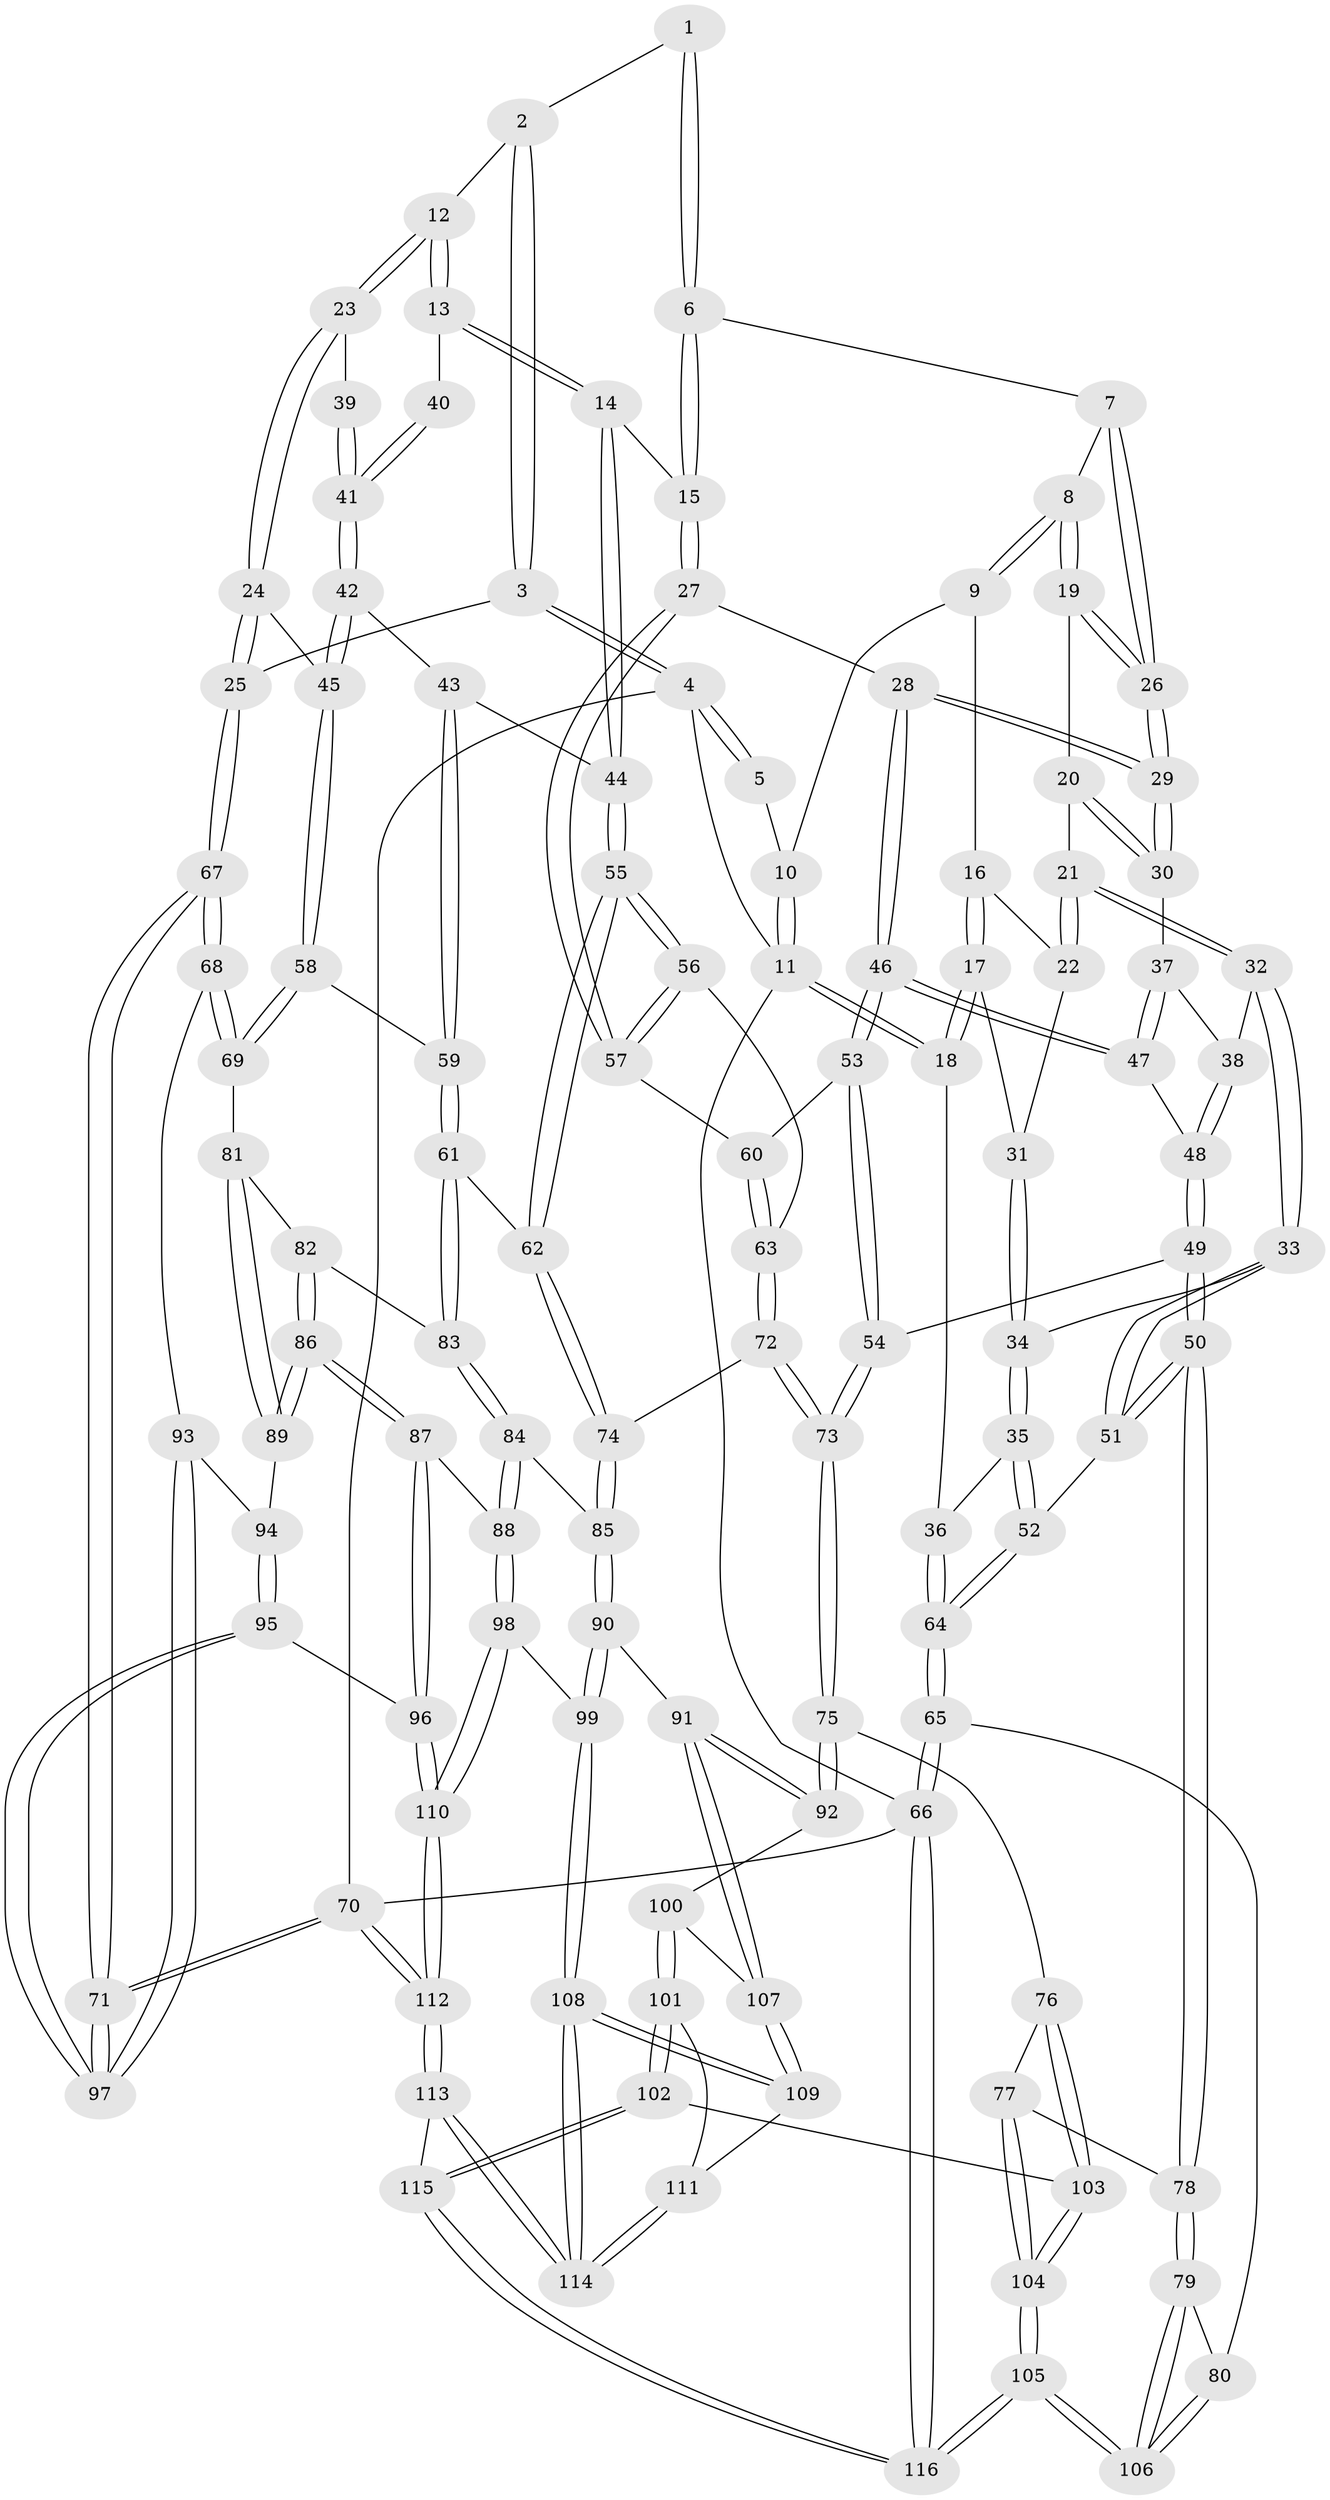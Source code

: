 // coarse degree distribution, {3: 0.3793103448275862, 2: 0.05172413793103448, 5: 0.034482758620689655, 4: 0.5344827586206896}
// Generated by graph-tools (version 1.1) at 2025/38/03/04/25 23:38:24]
// undirected, 116 vertices, 287 edges
graph export_dot {
  node [color=gray90,style=filled];
  1 [pos="+0.6928768051585394+0"];
  2 [pos="+0.8049124147843597+0.10632936855416274"];
  3 [pos="+1+0"];
  4 [pos="+1+0"];
  5 [pos="+0.669667812812563+0"];
  6 [pos="+0.5751845053881476+0.1900583419081204"];
  7 [pos="+0.5397842434026696+0.1858549074486582"];
  8 [pos="+0.2879187655909097+0"];
  9 [pos="+0.2671628115310868+0"];
  10 [pos="+0.24610746873780223+0"];
  11 [pos="+0+0"];
  12 [pos="+0.8147118193954751+0.14093928663419783"];
  13 [pos="+0.7408201027756363+0.28155229866835907"];
  14 [pos="+0.6642637406259514+0.3247605583162685"];
  15 [pos="+0.6352435674399388+0.3145182670463348"];
  16 [pos="+0.25817965447165475+0"];
  17 [pos="+0+0.25029198544304093"];
  18 [pos="+0+0.272612463707892"];
  19 [pos="+0.3533821709901399+0.21600344515192302"];
  20 [pos="+0.32069895196187287+0.25867305223044984"];
  21 [pos="+0.24112901973968545+0.3046166386291527"];
  22 [pos="+0.17244931822658585+0.2153812301423673"];
  23 [pos="+1+0.25249552132701786"];
  24 [pos="+1+0.29188326783238533"];
  25 [pos="+1+0.2901672264217097"];
  26 [pos="+0.4172099032796328+0.2679841964455498"];
  27 [pos="+0.49680023585001654+0.3930443977072587"];
  28 [pos="+0.45496600088610323+0.38265575120072476"];
  29 [pos="+0.43307636230121627+0.35029602944061683"];
  30 [pos="+0.3327579983702643+0.34132393373961656"];
  31 [pos="+0.12410798916097344+0.2474099213689049"];
  32 [pos="+0.24319411716022987+0.35198917916344696"];
  33 [pos="+0.22899521655224053+0.3647643057733122"];
  34 [pos="+0.13317625413853118+0.3650176141721547"];
  35 [pos="+0.11311050958495966+0.3854555671312345"];
  36 [pos="+0+0.33235172350691383"];
  37 [pos="+0.2867292723129803+0.3636808112467699"];
  38 [pos="+0.27720791741681294+0.3628561898825402"];
  39 [pos="+0.8782420530912243+0.3091291708598649"];
  40 [pos="+0.7922595673555406+0.3043169399670085"];
  41 [pos="+0.8567339841021566+0.4226352744878868"];
  42 [pos="+0.8571376572106889+0.42504441294838236"];
  43 [pos="+0.8446822160295944+0.43006215770260947"];
  44 [pos="+0.7067158883571291+0.43447457893931635"];
  45 [pos="+0.9241186852758365+0.44448445201199394"];
  46 [pos="+0.39037497187274606+0.43828016953537496"];
  47 [pos="+0.3318082680723165+0.41316696057094665"];
  48 [pos="+0.28782171201842704+0.44430335096801776"];
  49 [pos="+0.23989358551467868+0.5484901174192331"];
  50 [pos="+0.2156874778230039+0.5507412956461819"];
  51 [pos="+0.21077648124737292+0.5476367883170611"];
  52 [pos="+0.14120512628908924+0.5328853430249992"];
  53 [pos="+0.3434012112606368+0.5509835331562075"];
  54 [pos="+0.3385779150392735+0.5574935273287966"];
  55 [pos="+0.6867789134060767+0.5597312609434411"];
  56 [pos="+0.5911692635848778+0.5367773703802011"];
  57 [pos="+0.5141894835373895+0.45928833191801055"];
  58 [pos="+0.9016569693088815+0.5881112973744836"];
  59 [pos="+0.8038770276579472+0.5952370482150827"];
  60 [pos="+0.4785514490375625+0.5125251974354675"];
  61 [pos="+0.7713910648125387+0.6052189800818866"];
  62 [pos="+0.7068925589845797+0.5997620924012356"];
  63 [pos="+0.4891865234994824+0.6074127114620813"];
  64 [pos="+0+0.6034116086252503"];
  65 [pos="+0+0.7742316728158377"];
  66 [pos="+0+1"];
  67 [pos="+1+0.6748773630496739"];
  68 [pos="+1+0.6609606272534293"];
  69 [pos="+0.9894448793900894+0.6469594330218228"];
  70 [pos="+1+1"];
  71 [pos="+1+1"];
  72 [pos="+0.4556528939388204+0.6603845860543882"];
  73 [pos="+0.429906228316669+0.681372312690259"];
  74 [pos="+0.6901755996893734+0.6329896981715702"];
  75 [pos="+0.4277977615442877+0.7138792296198008"];
  76 [pos="+0.3613868788846949+0.7429519683707764"];
  77 [pos="+0.269529064014252+0.7675338729509974"];
  78 [pos="+0.2036188620151552+0.7573075115495489"];
  79 [pos="+0.1959360517493499+0.7622147137966572"];
  80 [pos="+0+0.7843218554110191"];
  81 [pos="+0.9456023453781301+0.6796653382205077"];
  82 [pos="+0.8311909638387767+0.7142432935779192"];
  83 [pos="+0.8302298545649301+0.7134095928919181"];
  84 [pos="+0.7868518629258292+0.7460669182756101"];
  85 [pos="+0.6709619027046354+0.7307282009420101"];
  86 [pos="+0.852685128232122+0.7632088453880946"];
  87 [pos="+0.8331285840963104+0.8337031547159233"];
  88 [pos="+0.8283018990898529+0.8332859912464816"];
  89 [pos="+0.8893725069919461+0.7494186468200873"];
  90 [pos="+0.652535366419952+0.779456924439022"];
  91 [pos="+0.6304265231782621+0.7821962427465012"];
  92 [pos="+0.42785359406837453+0.7139465371322469"];
  93 [pos="+0.9384922738185906+0.7683466037270958"];
  94 [pos="+0.9149806240305853+0.7721862643365803"];
  95 [pos="+0.8838495706938814+0.8736868117534708"];
  96 [pos="+0.881028815078356+0.8731966935950933"];
  97 [pos="+0.9344748959743296+0.8900952238620212"];
  98 [pos="+0.703857254563488+0.8429628525620563"];
  99 [pos="+0.6940499841436181+0.8399716404892021"];
  100 [pos="+0.44432890897620647+0.8215784695413927"];
  101 [pos="+0.41900410129093746+0.8901407016758521"];
  102 [pos="+0.40948898962290725+0.8960689863248035"];
  103 [pos="+0.3537533620489801+0.9188676899675724"];
  104 [pos="+0.3297606771605782+0.9349587340707975"];
  105 [pos="+0.2523988299067947+1"];
  106 [pos="+0.20863569714125754+0.9851818651810913"];
  107 [pos="+0.5393003693170719+0.8749173375051401"];
  108 [pos="+0.5851494947239159+1"];
  109 [pos="+0.5371447064186544+0.9057363759804525"];
  110 [pos="+0.7917085791326947+0.9846631431738367"];
  111 [pos="+0.43738914330502165+0.9025517983574142"];
  112 [pos="+0.7562565545790484+1"];
  113 [pos="+0.582630159122441+1"];
  114 [pos="+0.5821761465919885+1"];
  115 [pos="+0.5207461841030946+1"];
  116 [pos="+0.25189593529908466+1"];
  1 -- 2;
  1 -- 6;
  1 -- 6;
  2 -- 3;
  2 -- 3;
  2 -- 12;
  3 -- 4;
  3 -- 4;
  3 -- 25;
  4 -- 5;
  4 -- 5;
  4 -- 11;
  4 -- 70;
  5 -- 10;
  6 -- 7;
  6 -- 15;
  6 -- 15;
  7 -- 8;
  7 -- 26;
  7 -- 26;
  8 -- 9;
  8 -- 9;
  8 -- 19;
  8 -- 19;
  9 -- 10;
  9 -- 16;
  10 -- 11;
  10 -- 11;
  11 -- 18;
  11 -- 18;
  11 -- 66;
  12 -- 13;
  12 -- 13;
  12 -- 23;
  12 -- 23;
  13 -- 14;
  13 -- 14;
  13 -- 40;
  14 -- 15;
  14 -- 44;
  14 -- 44;
  15 -- 27;
  15 -- 27;
  16 -- 17;
  16 -- 17;
  16 -- 22;
  17 -- 18;
  17 -- 18;
  17 -- 31;
  18 -- 36;
  19 -- 20;
  19 -- 26;
  19 -- 26;
  20 -- 21;
  20 -- 30;
  20 -- 30;
  21 -- 22;
  21 -- 22;
  21 -- 32;
  21 -- 32;
  22 -- 31;
  23 -- 24;
  23 -- 24;
  23 -- 39;
  24 -- 25;
  24 -- 25;
  24 -- 45;
  25 -- 67;
  25 -- 67;
  26 -- 29;
  26 -- 29;
  27 -- 28;
  27 -- 57;
  27 -- 57;
  28 -- 29;
  28 -- 29;
  28 -- 46;
  28 -- 46;
  29 -- 30;
  29 -- 30;
  30 -- 37;
  31 -- 34;
  31 -- 34;
  32 -- 33;
  32 -- 33;
  32 -- 38;
  33 -- 34;
  33 -- 51;
  33 -- 51;
  34 -- 35;
  34 -- 35;
  35 -- 36;
  35 -- 52;
  35 -- 52;
  36 -- 64;
  36 -- 64;
  37 -- 38;
  37 -- 47;
  37 -- 47;
  38 -- 48;
  38 -- 48;
  39 -- 41;
  39 -- 41;
  40 -- 41;
  40 -- 41;
  41 -- 42;
  41 -- 42;
  42 -- 43;
  42 -- 45;
  42 -- 45;
  43 -- 44;
  43 -- 59;
  43 -- 59;
  44 -- 55;
  44 -- 55;
  45 -- 58;
  45 -- 58;
  46 -- 47;
  46 -- 47;
  46 -- 53;
  46 -- 53;
  47 -- 48;
  48 -- 49;
  48 -- 49;
  49 -- 50;
  49 -- 50;
  49 -- 54;
  50 -- 51;
  50 -- 51;
  50 -- 78;
  50 -- 78;
  51 -- 52;
  52 -- 64;
  52 -- 64;
  53 -- 54;
  53 -- 54;
  53 -- 60;
  54 -- 73;
  54 -- 73;
  55 -- 56;
  55 -- 56;
  55 -- 62;
  55 -- 62;
  56 -- 57;
  56 -- 57;
  56 -- 63;
  57 -- 60;
  58 -- 59;
  58 -- 69;
  58 -- 69;
  59 -- 61;
  59 -- 61;
  60 -- 63;
  60 -- 63;
  61 -- 62;
  61 -- 83;
  61 -- 83;
  62 -- 74;
  62 -- 74;
  63 -- 72;
  63 -- 72;
  64 -- 65;
  64 -- 65;
  65 -- 66;
  65 -- 66;
  65 -- 80;
  66 -- 116;
  66 -- 116;
  66 -- 70;
  67 -- 68;
  67 -- 68;
  67 -- 71;
  67 -- 71;
  68 -- 69;
  68 -- 69;
  68 -- 93;
  69 -- 81;
  70 -- 71;
  70 -- 71;
  70 -- 112;
  70 -- 112;
  71 -- 97;
  71 -- 97;
  72 -- 73;
  72 -- 73;
  72 -- 74;
  73 -- 75;
  73 -- 75;
  74 -- 85;
  74 -- 85;
  75 -- 76;
  75 -- 92;
  75 -- 92;
  76 -- 77;
  76 -- 103;
  76 -- 103;
  77 -- 78;
  77 -- 104;
  77 -- 104;
  78 -- 79;
  78 -- 79;
  79 -- 80;
  79 -- 106;
  79 -- 106;
  80 -- 106;
  80 -- 106;
  81 -- 82;
  81 -- 89;
  81 -- 89;
  82 -- 83;
  82 -- 86;
  82 -- 86;
  83 -- 84;
  83 -- 84;
  84 -- 85;
  84 -- 88;
  84 -- 88;
  85 -- 90;
  85 -- 90;
  86 -- 87;
  86 -- 87;
  86 -- 89;
  86 -- 89;
  87 -- 88;
  87 -- 96;
  87 -- 96;
  88 -- 98;
  88 -- 98;
  89 -- 94;
  90 -- 91;
  90 -- 99;
  90 -- 99;
  91 -- 92;
  91 -- 92;
  91 -- 107;
  91 -- 107;
  92 -- 100;
  93 -- 94;
  93 -- 97;
  93 -- 97;
  94 -- 95;
  94 -- 95;
  95 -- 96;
  95 -- 97;
  95 -- 97;
  96 -- 110;
  96 -- 110;
  98 -- 99;
  98 -- 110;
  98 -- 110;
  99 -- 108;
  99 -- 108;
  100 -- 101;
  100 -- 101;
  100 -- 107;
  101 -- 102;
  101 -- 102;
  101 -- 111;
  102 -- 103;
  102 -- 115;
  102 -- 115;
  103 -- 104;
  103 -- 104;
  104 -- 105;
  104 -- 105;
  105 -- 106;
  105 -- 106;
  105 -- 116;
  105 -- 116;
  107 -- 109;
  107 -- 109;
  108 -- 109;
  108 -- 109;
  108 -- 114;
  108 -- 114;
  109 -- 111;
  110 -- 112;
  110 -- 112;
  111 -- 114;
  111 -- 114;
  112 -- 113;
  112 -- 113;
  113 -- 114;
  113 -- 114;
  113 -- 115;
  115 -- 116;
  115 -- 116;
}
